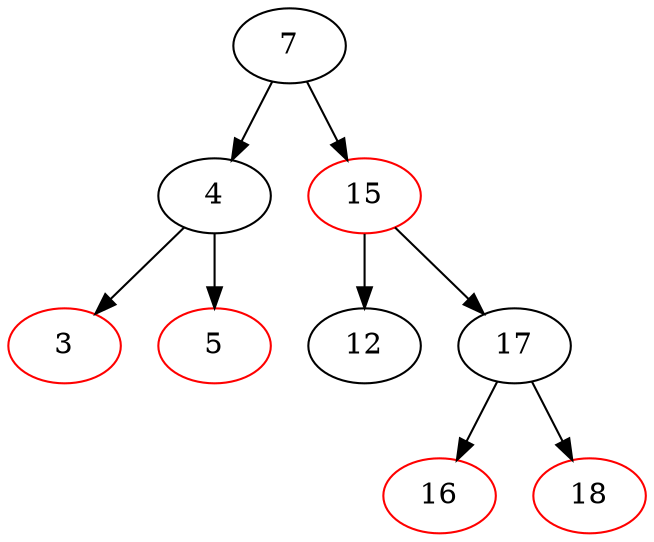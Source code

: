 // Created by rbtree.write_dot()
digraph red_black_tree {
  N139890975073680 [label="7", color="black"];
  N139890975073616 [label="4", color="black"];
  N139890975073872 [label="3", color="red"];
  N139890975073616 -> N139890975073872 ;
  N139890975073936 [label="5", color="red"];
  N139890975073616 -> N139890975073936 ;
  N139890975073680 -> N139890975073616 ;
  N139890975073808 [label="15", color="red"];
  N139890975073744 [label="12", color="black"];
  N139890975073808 -> N139890975073744 ;
  N139890975074128 [label="17", color="black"];
  N139890975074000 [label="16", color="red"];
  N139890975074128 -> N139890975074000 ;
  N139890975074064 [label="18", color="red"];
  N139890975074128 -> N139890975074064 ;
  N139890975073808 -> N139890975074128 ;
  N139890975073680 -> N139890975073808 ;
}
